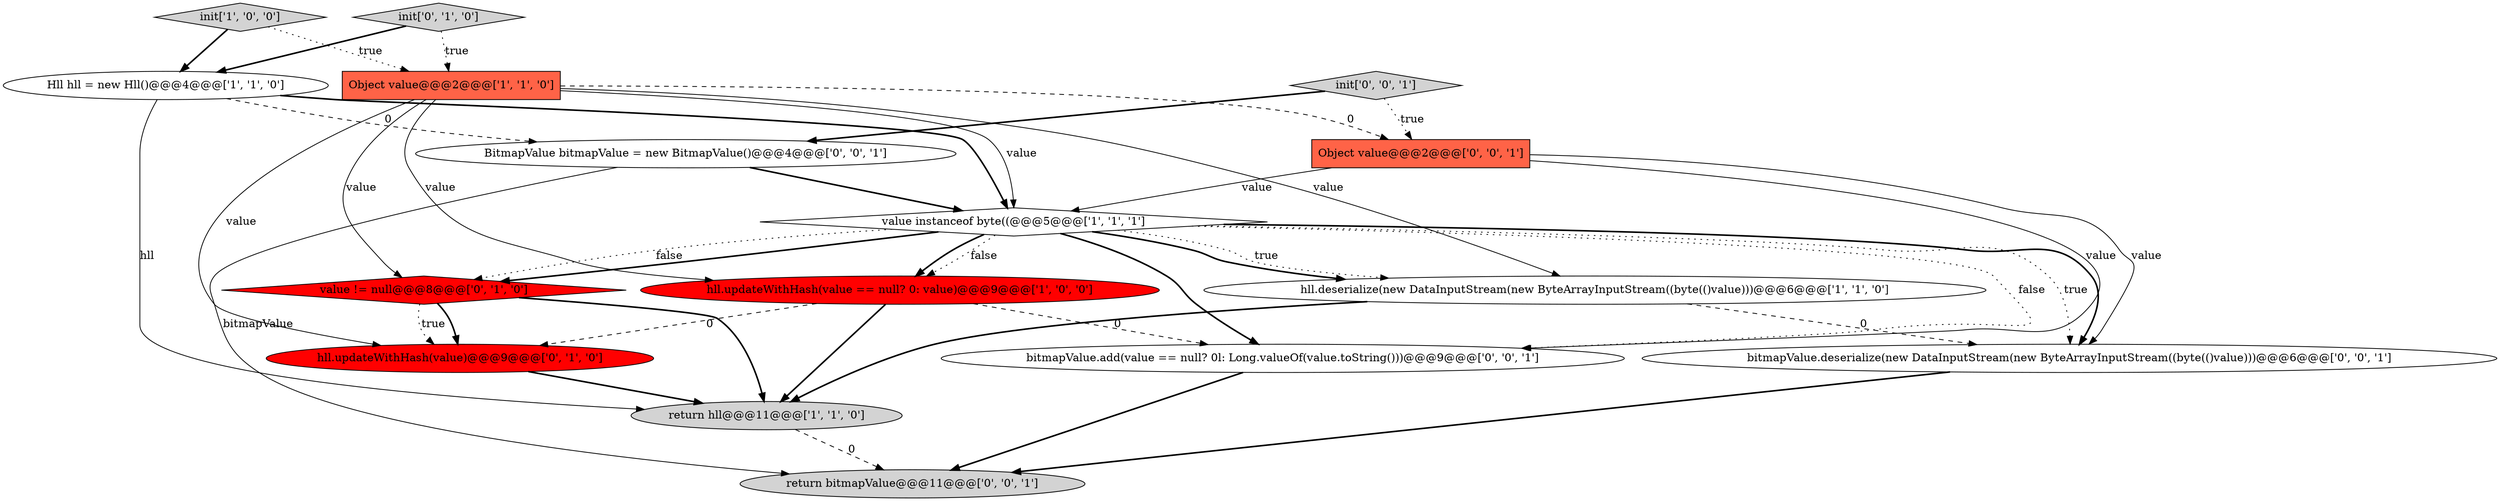 digraph {
14 [style = filled, label = "bitmapValue.add(value == null? 0l: Long.valueOf(value.toString()))@@@9@@@['0', '0', '1']", fillcolor = white, shape = ellipse image = "AAA0AAABBB3BBB"];
8 [style = filled, label = "hll.updateWithHash(value)@@@9@@@['0', '1', '0']", fillcolor = red, shape = ellipse image = "AAA1AAABBB2BBB"];
3 [style = filled, label = "value instanceof byte((@@@5@@@['1', '1', '1']", fillcolor = white, shape = diamond image = "AAA0AAABBB1BBB"];
6 [style = filled, label = "init['1', '0', '0']", fillcolor = lightgray, shape = diamond image = "AAA0AAABBB1BBB"];
15 [style = filled, label = "init['0', '0', '1']", fillcolor = lightgray, shape = diamond image = "AAA0AAABBB3BBB"];
9 [style = filled, label = "value != null@@@8@@@['0', '1', '0']", fillcolor = red, shape = diamond image = "AAA1AAABBB2BBB"];
0 [style = filled, label = "Object value@@@2@@@['1', '1', '0']", fillcolor = tomato, shape = box image = "AAA0AAABBB1BBB"];
12 [style = filled, label = "BitmapValue bitmapValue = new BitmapValue()@@@4@@@['0', '0', '1']", fillcolor = white, shape = ellipse image = "AAA0AAABBB3BBB"];
4 [style = filled, label = "hll.deserialize(new DataInputStream(new ByteArrayInputStream((byte(()value)))@@@6@@@['1', '1', '0']", fillcolor = white, shape = ellipse image = "AAA0AAABBB1BBB"];
7 [style = filled, label = "init['0', '1', '0']", fillcolor = lightgray, shape = diamond image = "AAA0AAABBB2BBB"];
10 [style = filled, label = "return bitmapValue@@@11@@@['0', '0', '1']", fillcolor = lightgray, shape = ellipse image = "AAA0AAABBB3BBB"];
2 [style = filled, label = "return hll@@@11@@@['1', '1', '0']", fillcolor = lightgray, shape = ellipse image = "AAA0AAABBB1BBB"];
13 [style = filled, label = "Object value@@@2@@@['0', '0', '1']", fillcolor = tomato, shape = box image = "AAA0AAABBB3BBB"];
5 [style = filled, label = "Hll hll = new Hll()@@@4@@@['1', '1', '0']", fillcolor = white, shape = ellipse image = "AAA0AAABBB1BBB"];
11 [style = filled, label = "bitmapValue.deserialize(new DataInputStream(new ByteArrayInputStream((byte(()value)))@@@6@@@['0', '0', '1']", fillcolor = white, shape = ellipse image = "AAA0AAABBB3BBB"];
1 [style = filled, label = "hll.updateWithHash(value == null? 0: value)@@@9@@@['1', '0', '0']", fillcolor = red, shape = ellipse image = "AAA1AAABBB1BBB"];
12->10 [style = solid, label="bitmapValue"];
5->3 [style = bold, label=""];
3->11 [style = dotted, label="true"];
3->9 [style = dotted, label="false"];
5->12 [style = dashed, label="0"];
13->11 [style = solid, label="value"];
3->1 [style = bold, label=""];
1->14 [style = dashed, label="0"];
0->8 [style = solid, label="value"];
9->2 [style = bold, label=""];
3->14 [style = bold, label=""];
0->3 [style = solid, label="value"];
3->11 [style = bold, label=""];
14->10 [style = bold, label=""];
3->4 [style = dotted, label="true"];
3->14 [style = dotted, label="false"];
5->2 [style = solid, label="hll"];
4->2 [style = bold, label=""];
7->0 [style = dotted, label="true"];
9->8 [style = bold, label=""];
3->4 [style = bold, label=""];
2->10 [style = dashed, label="0"];
15->13 [style = dotted, label="true"];
9->8 [style = dotted, label="true"];
3->9 [style = bold, label=""];
6->5 [style = bold, label=""];
7->5 [style = bold, label=""];
8->2 [style = bold, label=""];
11->10 [style = bold, label=""];
0->13 [style = dashed, label="0"];
1->8 [style = dashed, label="0"];
1->2 [style = bold, label=""];
0->1 [style = solid, label="value"];
12->3 [style = bold, label=""];
15->12 [style = bold, label=""];
13->14 [style = solid, label="value"];
6->0 [style = dotted, label="true"];
4->11 [style = dashed, label="0"];
3->1 [style = dotted, label="false"];
0->4 [style = solid, label="value"];
0->9 [style = solid, label="value"];
13->3 [style = solid, label="value"];
}
